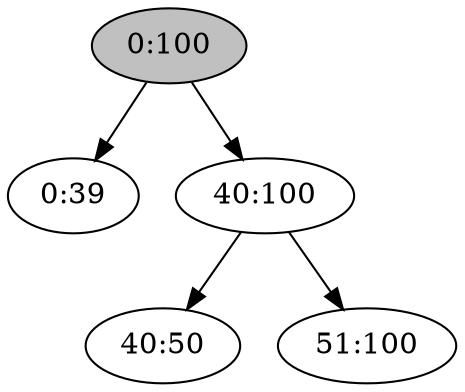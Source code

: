 digraph "root-i40:50" {

/* Nodes */

N_0_100[label="0:100"][style="filled"][fillcolor="grey"];
N_0_39[label="0:39"];
N_40_100[label="40:100"];
N_40_50[label="40:50"];
N_51_100[label="51:100"];

/* Edges */

N_0_100 -> N_0_39;
N_40_100 -> N_40_50;
N_40_100 -> N_51_100;
N_0_100 -> N_40_100;
}
